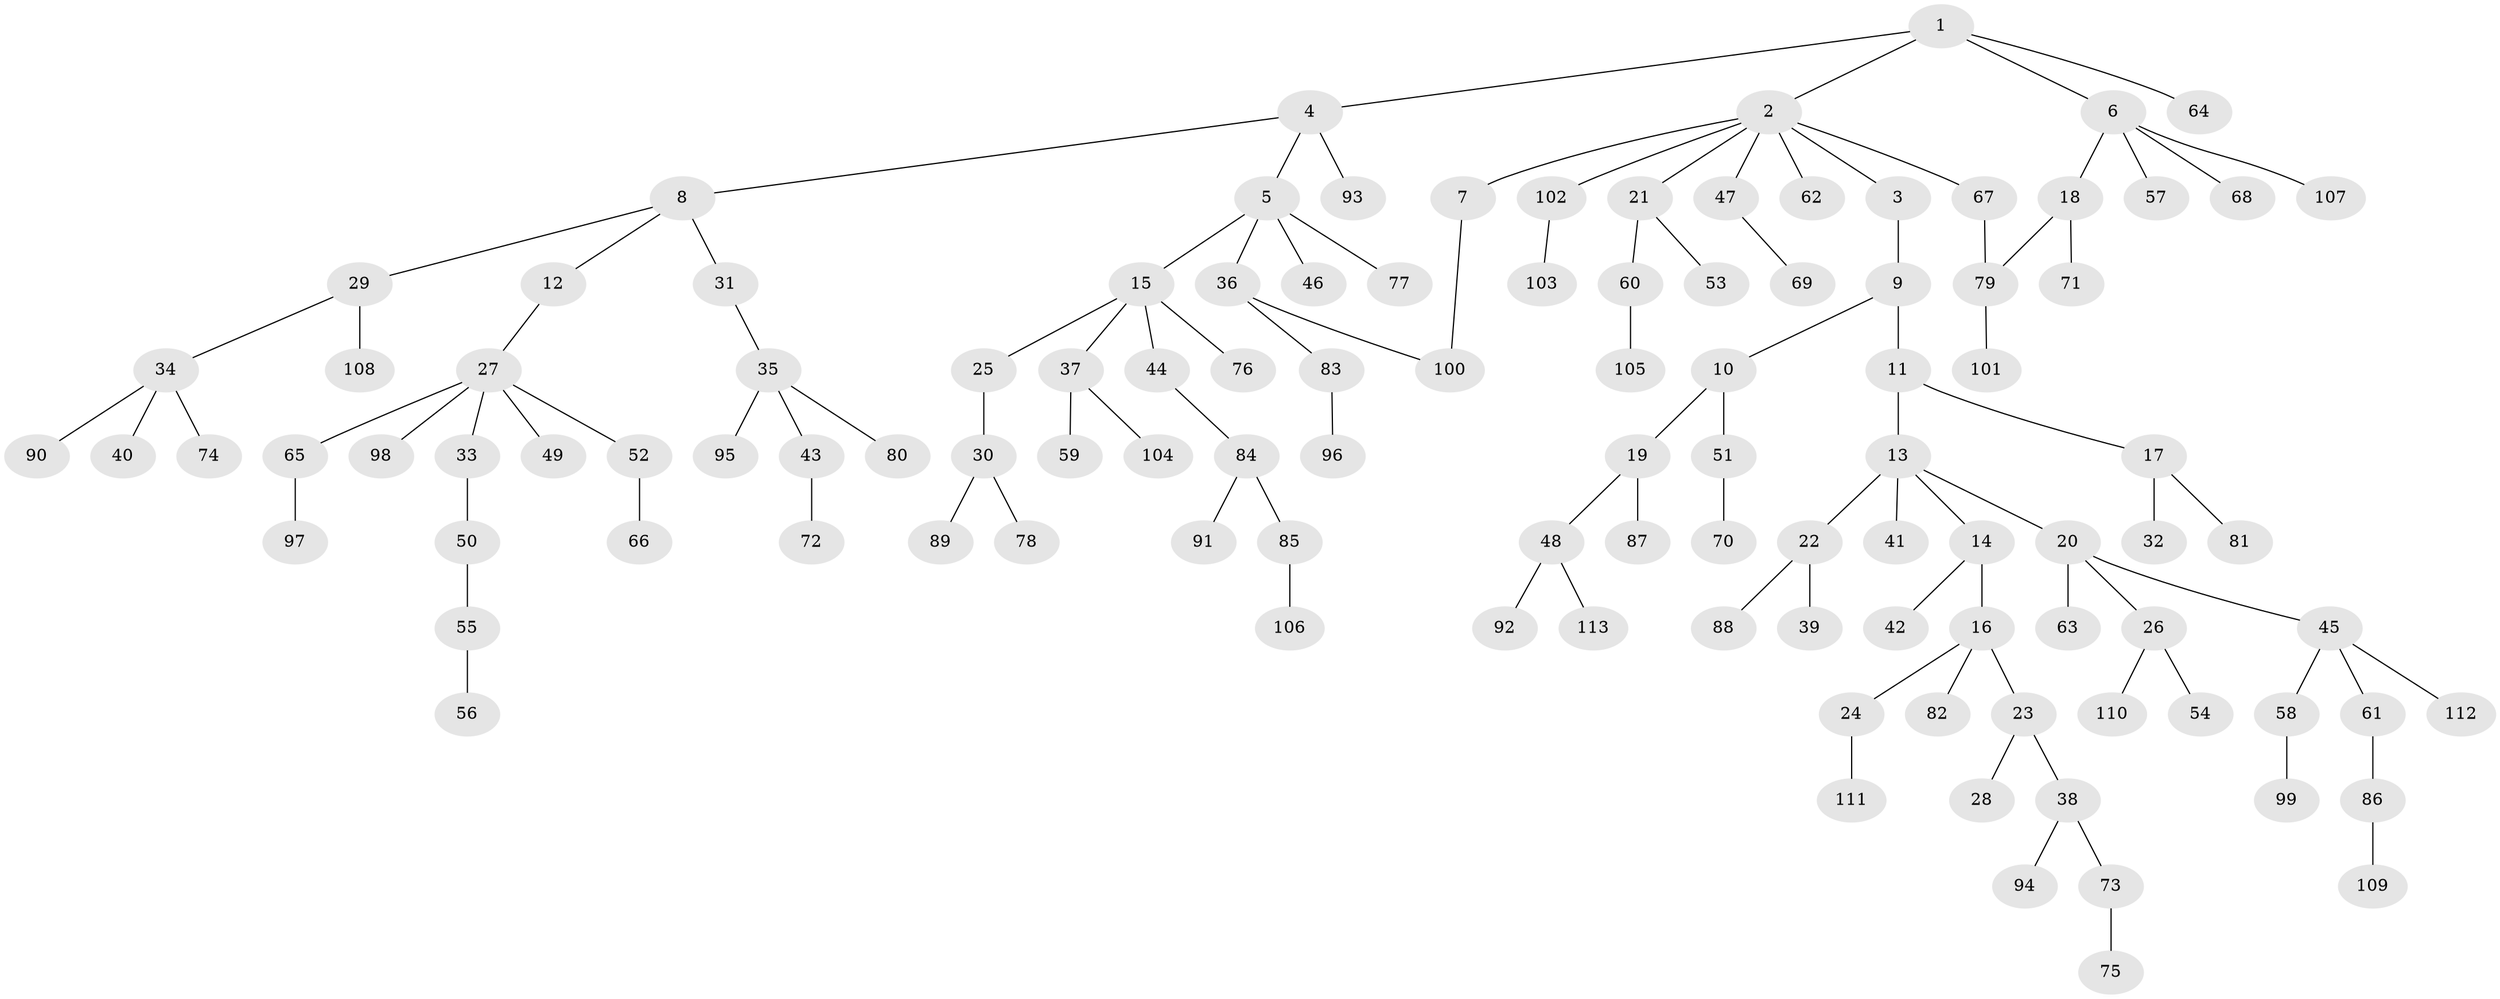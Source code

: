 // Generated by graph-tools (version 1.1) at 2025/34/03/09/25 02:34:23]
// undirected, 113 vertices, 114 edges
graph export_dot {
graph [start="1"]
  node [color=gray90,style=filled];
  1;
  2;
  3;
  4;
  5;
  6;
  7;
  8;
  9;
  10;
  11;
  12;
  13;
  14;
  15;
  16;
  17;
  18;
  19;
  20;
  21;
  22;
  23;
  24;
  25;
  26;
  27;
  28;
  29;
  30;
  31;
  32;
  33;
  34;
  35;
  36;
  37;
  38;
  39;
  40;
  41;
  42;
  43;
  44;
  45;
  46;
  47;
  48;
  49;
  50;
  51;
  52;
  53;
  54;
  55;
  56;
  57;
  58;
  59;
  60;
  61;
  62;
  63;
  64;
  65;
  66;
  67;
  68;
  69;
  70;
  71;
  72;
  73;
  74;
  75;
  76;
  77;
  78;
  79;
  80;
  81;
  82;
  83;
  84;
  85;
  86;
  87;
  88;
  89;
  90;
  91;
  92;
  93;
  94;
  95;
  96;
  97;
  98;
  99;
  100;
  101;
  102;
  103;
  104;
  105;
  106;
  107;
  108;
  109;
  110;
  111;
  112;
  113;
  1 -- 2;
  1 -- 4;
  1 -- 6;
  1 -- 64;
  2 -- 3;
  2 -- 7;
  2 -- 21;
  2 -- 47;
  2 -- 62;
  2 -- 67;
  2 -- 102;
  3 -- 9;
  4 -- 5;
  4 -- 8;
  4 -- 93;
  5 -- 15;
  5 -- 36;
  5 -- 46;
  5 -- 77;
  6 -- 18;
  6 -- 57;
  6 -- 68;
  6 -- 107;
  7 -- 100;
  8 -- 12;
  8 -- 29;
  8 -- 31;
  9 -- 10;
  9 -- 11;
  10 -- 19;
  10 -- 51;
  11 -- 13;
  11 -- 17;
  12 -- 27;
  13 -- 14;
  13 -- 20;
  13 -- 22;
  13 -- 41;
  14 -- 16;
  14 -- 42;
  15 -- 25;
  15 -- 37;
  15 -- 44;
  15 -- 76;
  16 -- 23;
  16 -- 24;
  16 -- 82;
  17 -- 32;
  17 -- 81;
  18 -- 71;
  18 -- 79;
  19 -- 48;
  19 -- 87;
  20 -- 26;
  20 -- 45;
  20 -- 63;
  21 -- 53;
  21 -- 60;
  22 -- 39;
  22 -- 88;
  23 -- 28;
  23 -- 38;
  24 -- 111;
  25 -- 30;
  26 -- 54;
  26 -- 110;
  27 -- 33;
  27 -- 49;
  27 -- 52;
  27 -- 65;
  27 -- 98;
  29 -- 34;
  29 -- 108;
  30 -- 78;
  30 -- 89;
  31 -- 35;
  33 -- 50;
  34 -- 40;
  34 -- 74;
  34 -- 90;
  35 -- 43;
  35 -- 80;
  35 -- 95;
  36 -- 83;
  36 -- 100;
  37 -- 59;
  37 -- 104;
  38 -- 73;
  38 -- 94;
  43 -- 72;
  44 -- 84;
  45 -- 58;
  45 -- 61;
  45 -- 112;
  47 -- 69;
  48 -- 92;
  48 -- 113;
  50 -- 55;
  51 -- 70;
  52 -- 66;
  55 -- 56;
  58 -- 99;
  60 -- 105;
  61 -- 86;
  65 -- 97;
  67 -- 79;
  73 -- 75;
  79 -- 101;
  83 -- 96;
  84 -- 85;
  84 -- 91;
  85 -- 106;
  86 -- 109;
  102 -- 103;
}

